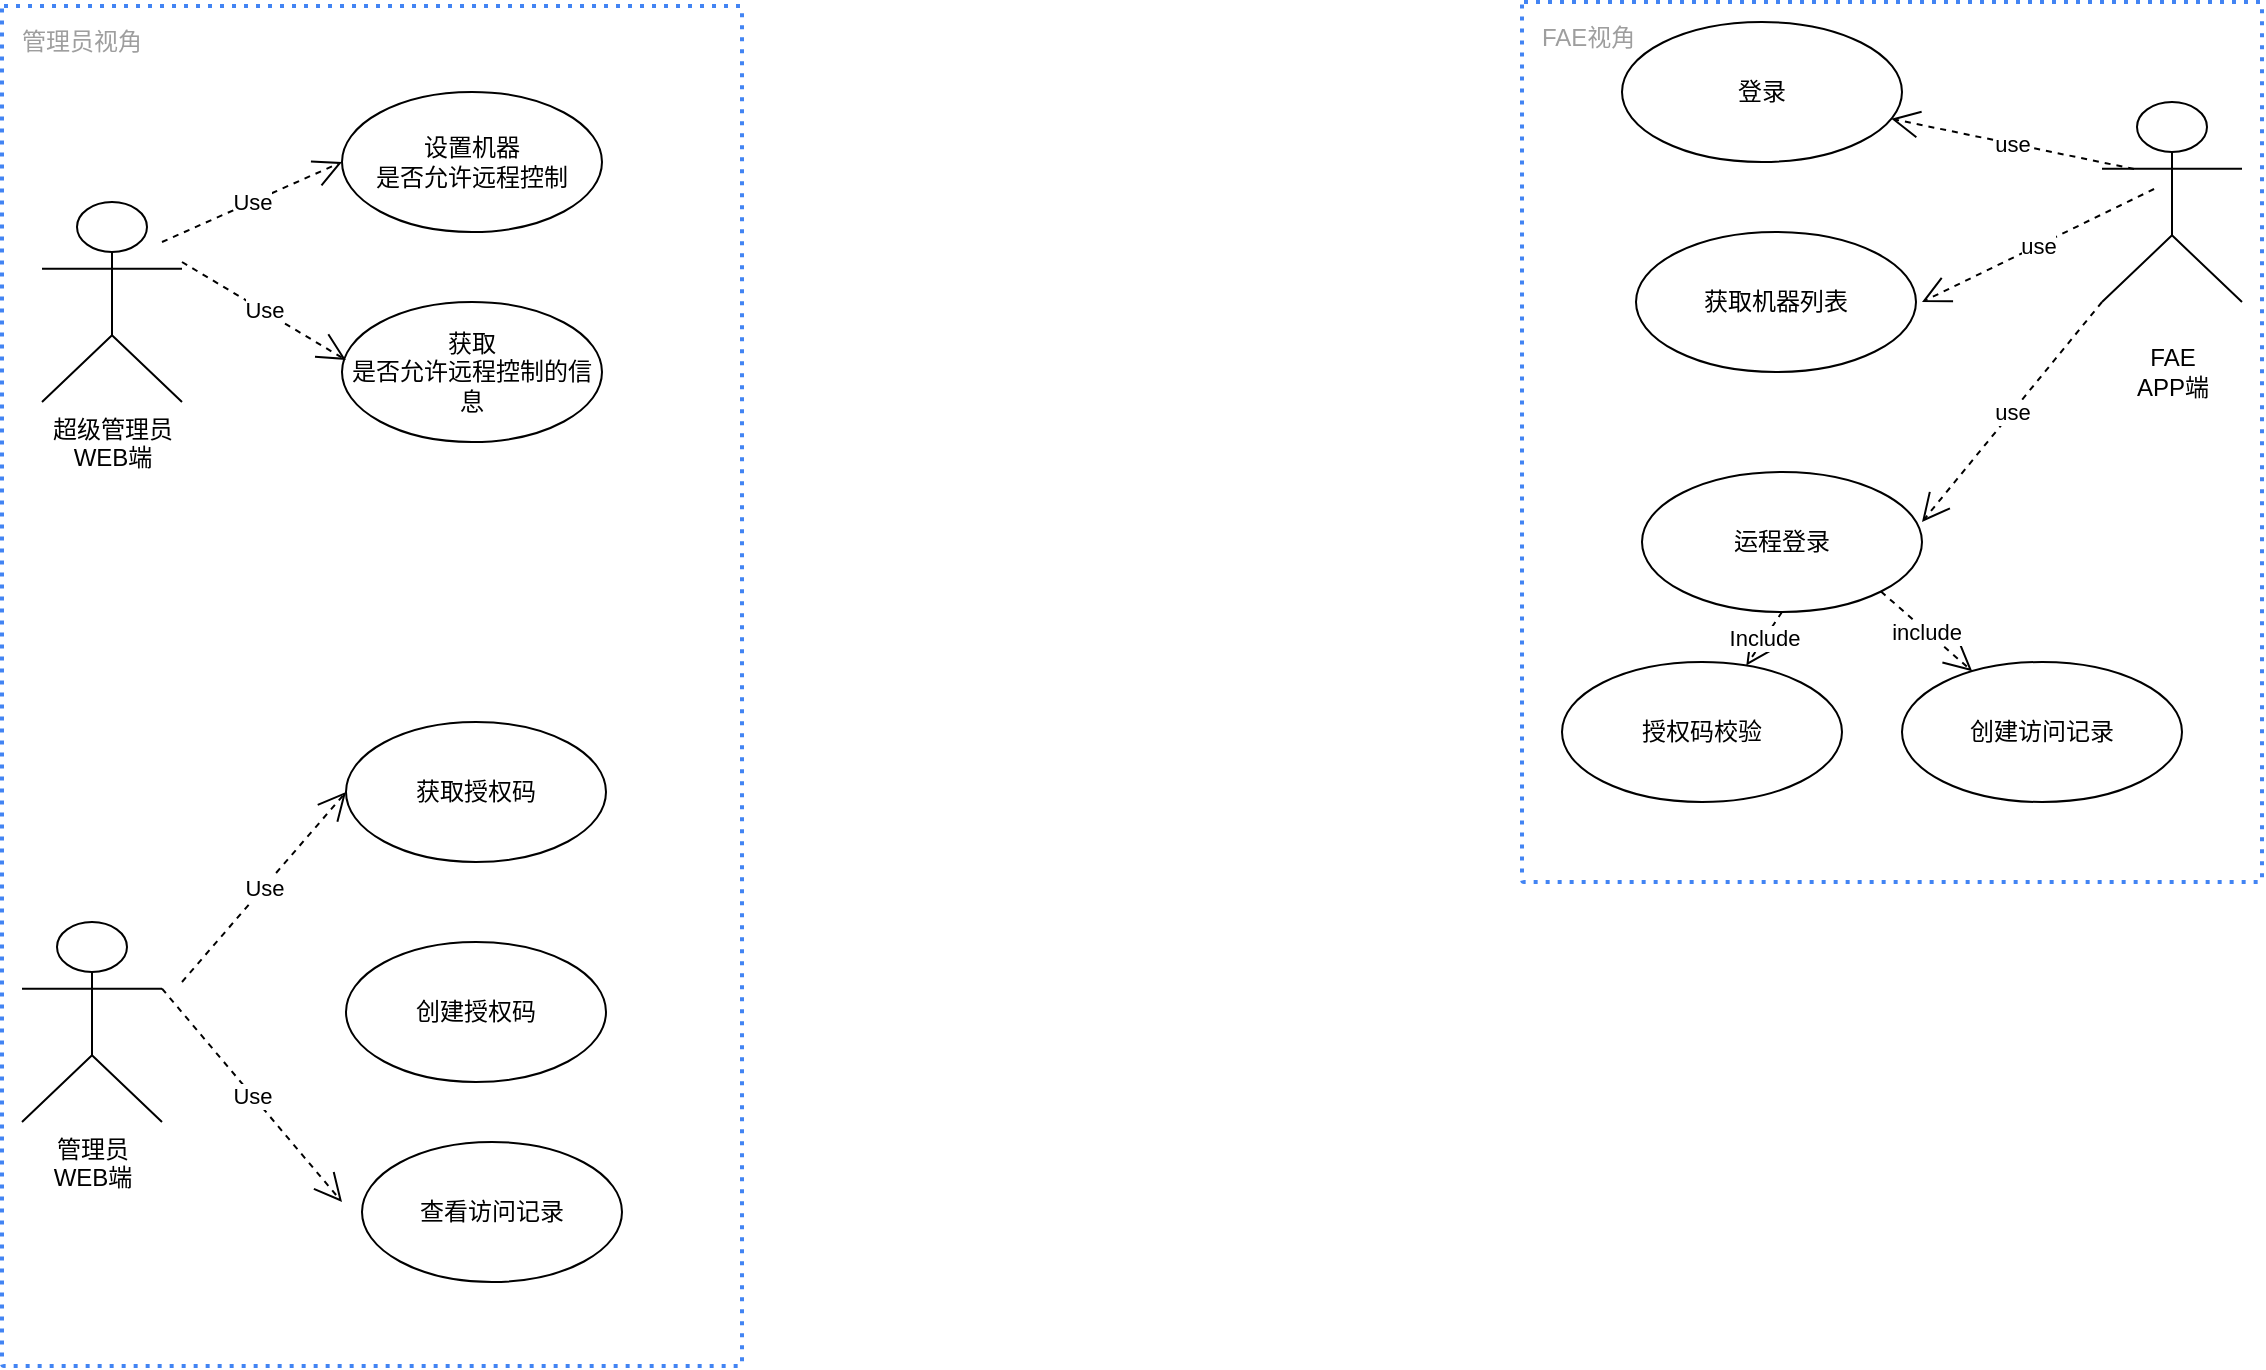 <mxfile version="20.2.3" type="github">
  <diagram id="p5NBLqzSTFIIDADKYXvf" name="Page-1">
    <mxGraphModel dx="1298" dy="756" grid="1" gridSize="10" guides="1" tooltips="1" connect="1" arrows="1" fold="1" page="1" pageScale="1" pageWidth="827" pageHeight="1169" math="0" shadow="0">
      <root>
        <mxCell id="0" />
        <mxCell id="1" parent="0" />
        <mxCell id="c_KQ88vrfiKcJWEWSUFT-17" value="FAE视角" style="rounded=1;absoluteArcSize=1;arcSize=2;html=1;strokeColor=none;gradientColor=none;shadow=0;dashed=1;strokeColor=#4284F3;fontSize=12;fontColor=#9E9E9E;align=left;verticalAlign=top;spacing=10;spacingTop=-4;fillColor=none;dashPattern=1 2;strokeWidth=2;" parent="1" vertex="1">
          <mxGeometry x="770" y="350" width="370" height="440" as="geometry" />
        </mxCell>
        <mxCell id="c_KQ88vrfiKcJWEWSUFT-16" value="管理员视角" style="rounded=1;absoluteArcSize=1;arcSize=2;html=1;strokeColor=none;gradientColor=none;shadow=0;dashed=1;strokeColor=#4284F3;fontSize=12;fontColor=#9E9E9E;align=left;verticalAlign=top;spacing=10;spacingTop=-4;fillColor=none;dashPattern=1 2;strokeWidth=2;" parent="1" vertex="1">
          <mxGeometry x="10" y="352" width="370" height="680" as="geometry" />
        </mxCell>
        <mxCell id="-CZ4SJs_n75rVengpm8A-2" value="超级管理员&lt;br&gt;WEB端" style="shape=umlActor;verticalLabelPosition=bottom;verticalAlign=top;html=1;" parent="1" vertex="1">
          <mxGeometry x="30" y="450" width="70" height="100" as="geometry" />
        </mxCell>
        <mxCell id="-CZ4SJs_n75rVengpm8A-22" value="Use" style="endArrow=open;endSize=12;dashed=1;html=1;rounded=0;entryX=0;entryY=0.5;entryDx=0;entryDy=0;" parent="1" target="dl_aMtKgIvR_t_I3cdD3-12" edge="1">
          <mxGeometry width="160" relative="1" as="geometry">
            <mxPoint x="90" y="470" as="sourcePoint" />
            <mxPoint x="170" y="480" as="targetPoint" />
          </mxGeometry>
        </mxCell>
        <mxCell id="dl_aMtKgIvR_t_I3cdD3-2" value="登录" style="ellipse;whiteSpace=wrap;html=1;" parent="1" vertex="1">
          <mxGeometry x="820" y="360" width="140" height="70" as="geometry" />
        </mxCell>
        <mxCell id="dl_aMtKgIvR_t_I3cdD3-3" value="&lt;br&gt;FAE&lt;br&gt;APP端" style="shape=umlActor;verticalLabelPosition=bottom;verticalAlign=top;html=1;" parent="1" vertex="1">
          <mxGeometry x="1060" y="400" width="70" height="100" as="geometry" />
        </mxCell>
        <mxCell id="dl_aMtKgIvR_t_I3cdD3-4" value="获取机器列表" style="ellipse;whiteSpace=wrap;html=1;" parent="1" vertex="1">
          <mxGeometry x="827" y="465" width="140" height="70" as="geometry" />
        </mxCell>
        <mxCell id="dl_aMtKgIvR_t_I3cdD3-6" value="use" style="endArrow=open;endSize=12;dashed=1;html=1;rounded=0;exitX=0.229;exitY=0.335;exitDx=0;exitDy=0;exitPerimeter=0;" parent="1" source="dl_aMtKgIvR_t_I3cdD3-3" target="dl_aMtKgIvR_t_I3cdD3-2" edge="1">
          <mxGeometry width="160" relative="1" as="geometry">
            <mxPoint x="494" y="475" as="sourcePoint" />
            <mxPoint x="570" y="545" as="targetPoint" />
          </mxGeometry>
        </mxCell>
        <mxCell id="dl_aMtKgIvR_t_I3cdD3-7" value="use" style="endArrow=open;endSize=12;dashed=1;html=1;rounded=0;exitX=0.229;exitY=0.335;exitDx=0;exitDy=0;exitPerimeter=0;" parent="1" edge="1">
          <mxGeometry width="160" relative="1" as="geometry">
            <mxPoint x="1086.03" y="443.5" as="sourcePoint" />
            <mxPoint x="970" y="500" as="targetPoint" />
          </mxGeometry>
        </mxCell>
        <mxCell id="dl_aMtKgIvR_t_I3cdD3-8" value="运程登录" style="ellipse;whiteSpace=wrap;html=1;" parent="1" vertex="1">
          <mxGeometry x="830" y="585" width="140" height="70" as="geometry" />
        </mxCell>
        <mxCell id="dl_aMtKgIvR_t_I3cdD3-9" value="use" style="endArrow=open;endSize=12;dashed=1;html=1;rounded=0;exitX=0;exitY=1;exitDx=0;exitDy=0;exitPerimeter=0;entryX=1;entryY=0.357;entryDx=0;entryDy=0;entryPerimeter=0;" parent="1" source="dl_aMtKgIvR_t_I3cdD3-3" target="dl_aMtKgIvR_t_I3cdD3-8" edge="1">
          <mxGeometry width="160" relative="1" as="geometry">
            <mxPoint x="1096.03" y="453.5" as="sourcePoint" />
            <mxPoint x="980" y="510" as="targetPoint" />
          </mxGeometry>
        </mxCell>
        <mxCell id="dl_aMtKgIvR_t_I3cdD3-12" value="设置机器&lt;br&gt;是否允许远程控制" style="ellipse;whiteSpace=wrap;html=1;" parent="1" vertex="1">
          <mxGeometry x="180" y="395" width="130" height="70" as="geometry" />
        </mxCell>
        <mxCell id="dl_aMtKgIvR_t_I3cdD3-26" value="获取授权码" style="ellipse;whiteSpace=wrap;html=1;" parent="1" vertex="1">
          <mxGeometry x="182" y="710" width="130" height="70" as="geometry" />
        </mxCell>
        <mxCell id="dl_aMtKgIvR_t_I3cdD3-27" value="创建授权码" style="ellipse;whiteSpace=wrap;html=1;" parent="1" vertex="1">
          <mxGeometry x="182" y="820" width="130" height="70" as="geometry" />
        </mxCell>
        <mxCell id="dl_aMtKgIvR_t_I3cdD3-28" value="管理员&lt;br&gt;WEB端" style="shape=umlActor;verticalLabelPosition=bottom;verticalAlign=top;html=1;" parent="1" vertex="1">
          <mxGeometry x="20" y="810" width="70" height="100" as="geometry" />
        </mxCell>
        <mxCell id="dl_aMtKgIvR_t_I3cdD3-31" value="Use" style="endArrow=open;endSize=12;dashed=1;html=1;rounded=0;exitX=1;exitY=0.333;exitDx=0;exitDy=0;exitPerimeter=0;" parent="1" source="dl_aMtKgIvR_t_I3cdD3-28" edge="1">
          <mxGeometry width="160" relative="1" as="geometry">
            <mxPoint x="110" y="490" as="sourcePoint" />
            <mxPoint x="180" y="950" as="targetPoint" />
          </mxGeometry>
        </mxCell>
        <mxCell id="dl_aMtKgIvR_t_I3cdD3-32" value="Use" style="endArrow=open;endSize=12;dashed=1;html=1;rounded=0;entryX=0;entryY=0.5;entryDx=0;entryDy=0;" parent="1" target="dl_aMtKgIvR_t_I3cdD3-26" edge="1">
          <mxGeometry width="160" relative="1" as="geometry">
            <mxPoint x="100" y="840" as="sourcePoint" />
            <mxPoint x="180" y="730" as="targetPoint" />
          </mxGeometry>
        </mxCell>
        <mxCell id="dl_aMtKgIvR_t_I3cdD3-35" value="查看访问记录" style="ellipse;whiteSpace=wrap;html=1;" parent="1" vertex="1">
          <mxGeometry x="190" y="920" width="130" height="70" as="geometry" />
        </mxCell>
        <mxCell id="u5ac07LkDrB2IrY_NUR4-2" value="授权码校验" style="ellipse;whiteSpace=wrap;html=1;" vertex="1" parent="1">
          <mxGeometry x="790" y="680" width="140" height="70" as="geometry" />
        </mxCell>
        <mxCell id="u5ac07LkDrB2IrY_NUR4-3" value="创建访问记录" style="ellipse;whiteSpace=wrap;html=1;" vertex="1" parent="1">
          <mxGeometry x="960" y="680" width="140" height="70" as="geometry" />
        </mxCell>
        <mxCell id="u5ac07LkDrB2IrY_NUR4-7" value="Include" style="endArrow=open;endSize=12;dashed=1;html=1;rounded=0;exitX=0.5;exitY=1;exitDx=0;exitDy=0;" edge="1" parent="1" source="dl_aMtKgIvR_t_I3cdD3-8" target="u5ac07LkDrB2IrY_NUR4-2">
          <mxGeometry width="160" relative="1" as="geometry">
            <mxPoint x="1070" y="510" as="sourcePoint" />
            <mxPoint x="980" y="619.99" as="targetPoint" />
          </mxGeometry>
        </mxCell>
        <mxCell id="u5ac07LkDrB2IrY_NUR4-8" value="include" style="endArrow=open;endSize=12;dashed=1;html=1;rounded=0;exitX=1;exitY=1;exitDx=0;exitDy=0;" edge="1" parent="1" source="dl_aMtKgIvR_t_I3cdD3-8" target="u5ac07LkDrB2IrY_NUR4-3">
          <mxGeometry width="160" relative="1" as="geometry">
            <mxPoint x="1070" y="510" as="sourcePoint" />
            <mxPoint x="980" y="619.99" as="targetPoint" />
          </mxGeometry>
        </mxCell>
        <mxCell id="u5ac07LkDrB2IrY_NUR4-9" value="获取&lt;br&gt;是否允许远程控制的信息" style="ellipse;whiteSpace=wrap;html=1;" vertex="1" parent="1">
          <mxGeometry x="180" y="500" width="130" height="70" as="geometry" />
        </mxCell>
        <mxCell id="u5ac07LkDrB2IrY_NUR4-10" value="Use" style="endArrow=open;endSize=12;dashed=1;html=1;rounded=0;entryX=0.015;entryY=0.414;entryDx=0;entryDy=0;entryPerimeter=0;" edge="1" parent="1" target="u5ac07LkDrB2IrY_NUR4-9">
          <mxGeometry width="160" relative="1" as="geometry">
            <mxPoint x="100" y="480" as="sourcePoint" />
            <mxPoint x="190" y="440" as="targetPoint" />
          </mxGeometry>
        </mxCell>
      </root>
    </mxGraphModel>
  </diagram>
</mxfile>
